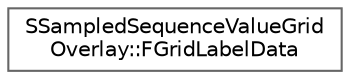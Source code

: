 digraph "Graphical Class Hierarchy"
{
 // INTERACTIVE_SVG=YES
 // LATEX_PDF_SIZE
  bgcolor="transparent";
  edge [fontname=Helvetica,fontsize=10,labelfontname=Helvetica,labelfontsize=10];
  node [fontname=Helvetica,fontsize=10,shape=box,height=0.2,width=0.4];
  rankdir="LR";
  Node0 [id="Node000000",label="SSampledSequenceValueGrid\lOverlay::FGridLabelData",height=0.2,width=0.4,color="grey40", fillcolor="white", style="filled",URL="$d4/df8/structSSampledSequenceValueGridOverlay_1_1FGridLabelData.html",tooltip=" "];
}
